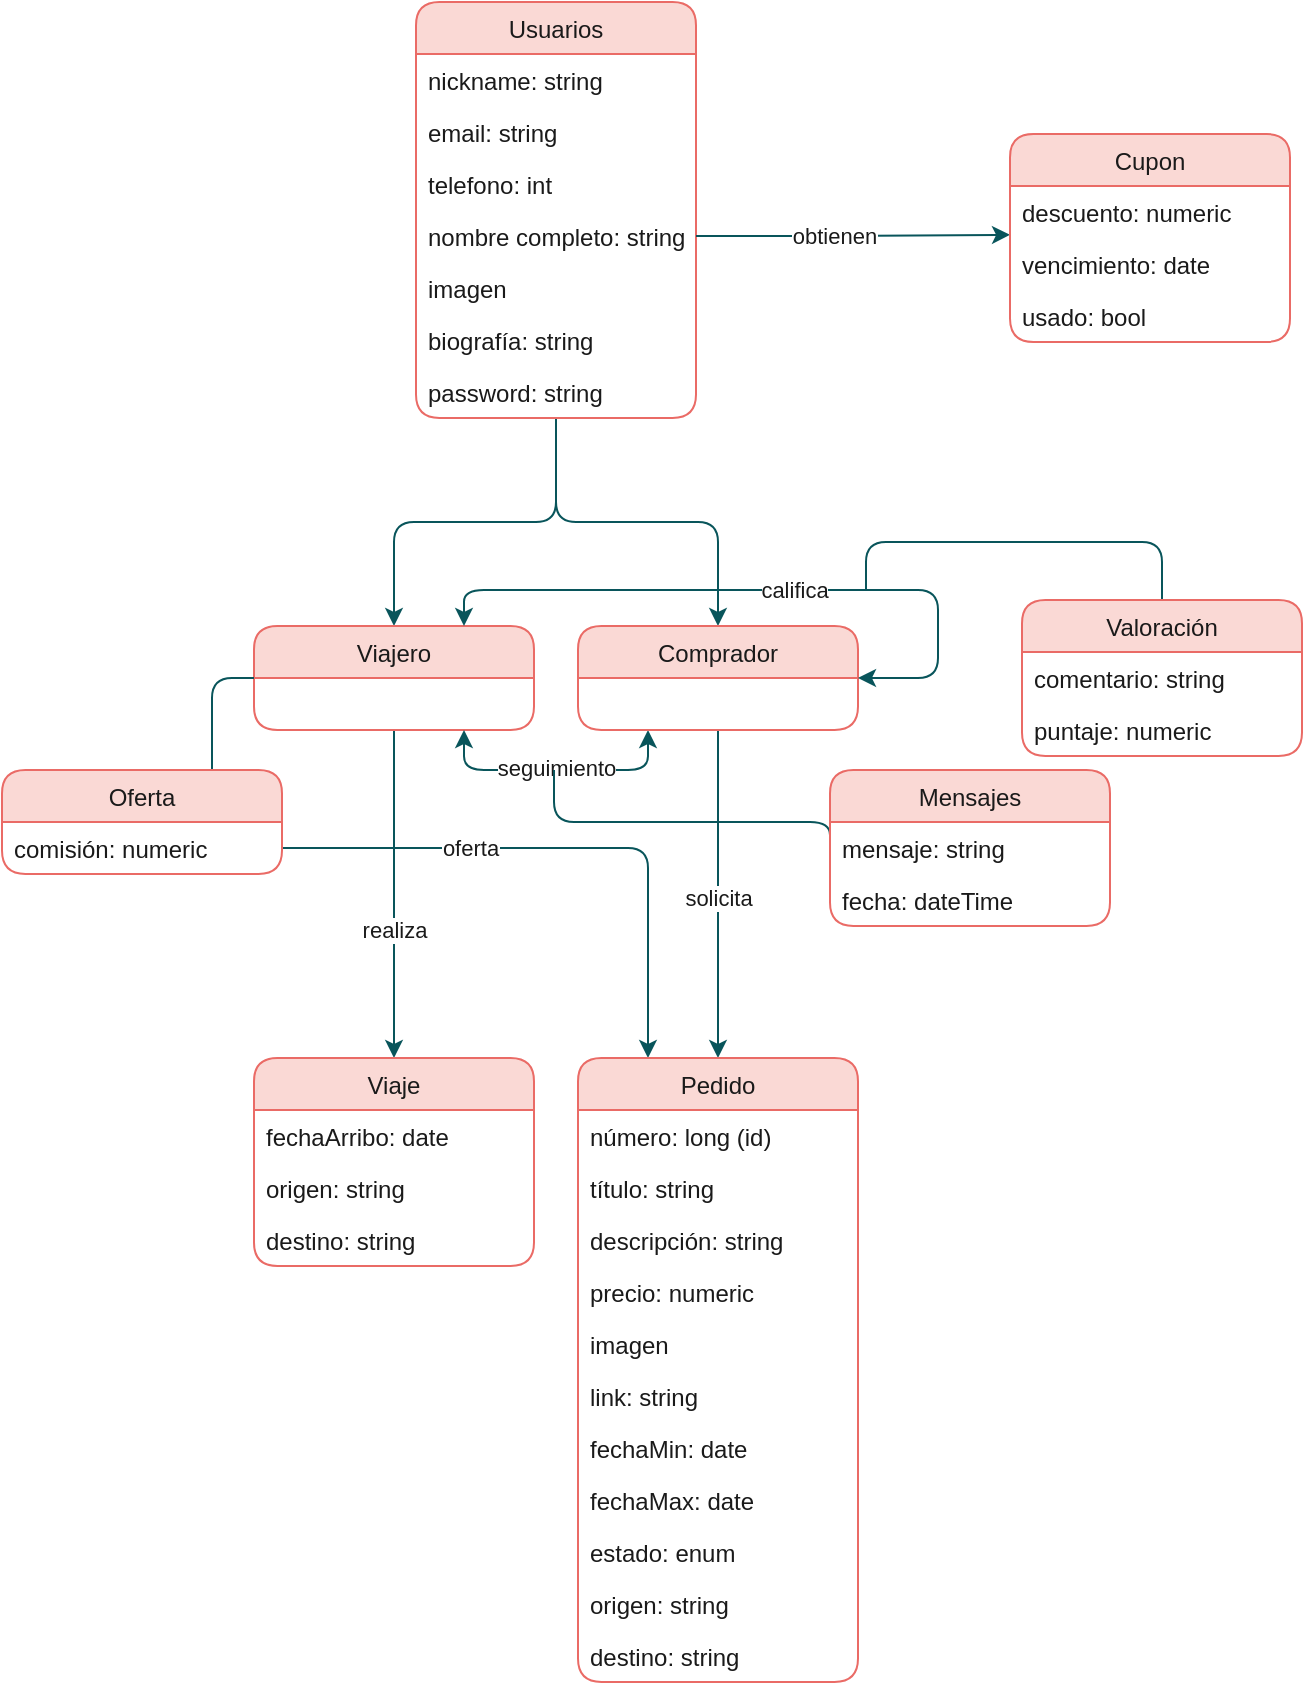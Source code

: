 <mxfile version="14.6.13" type="device"><diagram id="40CJmUTlfIHBzZYYU6fs" name="Página-1"><mxGraphModel dx="1024" dy="584" grid="1" gridSize="6" guides="1" tooltips="1" connect="1" arrows="1" fold="1" page="1" pageScale="1" pageWidth="827" pageHeight="1169" math="0" shadow="0"><root><mxCell id="0"/><mxCell id="1" parent="0"/><mxCell id="2UCOh7d8OM3ZatTD-2Bz-16" style="edgeStyle=orthogonalEdgeStyle;rounded=1;sketch=0;orthogonalLoop=1;jettySize=auto;html=1;entryX=0.5;entryY=0;entryDx=0;entryDy=0;fontColor=#1A1A1A;strokeColor=#09555B;" parent="1" source="2UCOh7d8OM3ZatTD-2Bz-2" target="2UCOh7d8OM3ZatTD-2Bz-8" edge="1"><mxGeometry relative="1" as="geometry"/></mxCell><mxCell id="2UCOh7d8OM3ZatTD-2Bz-17" style="edgeStyle=orthogonalEdgeStyle;rounded=1;sketch=0;orthogonalLoop=1;jettySize=auto;html=1;entryX=0.5;entryY=0;entryDx=0;entryDy=0;fontColor=#1A1A1A;strokeColor=#09555B;" parent="1" source="2UCOh7d8OM3ZatTD-2Bz-2" target="2UCOh7d8OM3ZatTD-2Bz-12" edge="1"><mxGeometry relative="1" as="geometry"/></mxCell><mxCell id="2UCOh7d8OM3ZatTD-2Bz-2" value="Usuarios" style="swimlane;fontStyle=0;childLayout=stackLayout;horizontal=1;startSize=26;horizontalStack=0;resizeParent=1;resizeParentMax=0;resizeLast=0;collapsible=1;marginBottom=0;fillColor=#FAD9D5;fontColor=#1A1A1A;rounded=1;strokeColor=#EA6B66;" parent="1" vertex="1"><mxGeometry x="243" y="12" width="140" height="208" as="geometry"/></mxCell><mxCell id="2UCOh7d8OM3ZatTD-2Bz-3" value="nickname: string" style="text;strokeColor=none;fillColor=none;align=left;verticalAlign=top;spacingLeft=4;spacingRight=4;overflow=hidden;rotatable=0;points=[[0,0.5],[1,0.5]];portConstraint=eastwest;fontColor=#1A1A1A;rounded=1;" parent="2UCOh7d8OM3ZatTD-2Bz-2" vertex="1"><mxGeometry y="26" width="140" height="26" as="geometry"/></mxCell><mxCell id="2UCOh7d8OM3ZatTD-2Bz-4" value="email: string" style="text;strokeColor=none;fillColor=none;align=left;verticalAlign=top;spacingLeft=4;spacingRight=4;overflow=hidden;rotatable=0;points=[[0,0.5],[1,0.5]];portConstraint=eastwest;fontColor=#1A1A1A;rounded=1;" parent="2UCOh7d8OM3ZatTD-2Bz-2" vertex="1"><mxGeometry y="52" width="140" height="26" as="geometry"/></mxCell><mxCell id="2UCOh7d8OM3ZatTD-2Bz-5" value="telefono: int" style="text;strokeColor=none;fillColor=none;align=left;verticalAlign=top;spacingLeft=4;spacingRight=4;overflow=hidden;rotatable=0;points=[[0,0.5],[1,0.5]];portConstraint=eastwest;fontColor=#1A1A1A;rounded=1;" parent="2UCOh7d8OM3ZatTD-2Bz-2" vertex="1"><mxGeometry y="78" width="140" height="26" as="geometry"/></mxCell><mxCell id="2UCOh7d8OM3ZatTD-2Bz-18" value="nombre completo: string" style="text;strokeColor=none;fillColor=none;align=left;verticalAlign=top;spacingLeft=4;spacingRight=4;overflow=hidden;rotatable=0;points=[[0,0.5],[1,0.5]];portConstraint=eastwest;fontColor=#1A1A1A;rounded=1;" parent="2UCOh7d8OM3ZatTD-2Bz-2" vertex="1"><mxGeometry y="104" width="140" height="26" as="geometry"/></mxCell><mxCell id="2UCOh7d8OM3ZatTD-2Bz-19" value="imagen" style="text;strokeColor=none;fillColor=none;align=left;verticalAlign=top;spacingLeft=4;spacingRight=4;overflow=hidden;rotatable=0;points=[[0,0.5],[1,0.5]];portConstraint=eastwest;fontColor=#1A1A1A;rounded=1;" parent="2UCOh7d8OM3ZatTD-2Bz-2" vertex="1"><mxGeometry y="130" width="140" height="26" as="geometry"/></mxCell><mxCell id="AmXSHyZXed4aSuYm27kE-13" value="biografía: string" style="text;strokeColor=none;fillColor=none;align=left;verticalAlign=top;spacingLeft=4;spacingRight=4;overflow=hidden;rotatable=0;points=[[0,0.5],[1,0.5]];portConstraint=eastwest;fontColor=#1A1A1A;rounded=1;" vertex="1" parent="2UCOh7d8OM3ZatTD-2Bz-2"><mxGeometry y="156" width="140" height="26" as="geometry"/></mxCell><mxCell id="2UCOh7d8OM3ZatTD-2Bz-20" value="password: string" style="text;strokeColor=none;fillColor=none;align=left;verticalAlign=top;spacingLeft=4;spacingRight=4;overflow=hidden;rotatable=0;points=[[0,0.5],[1,0.5]];portConstraint=eastwest;fontColor=#1A1A1A;rounded=1;" parent="2UCOh7d8OM3ZatTD-2Bz-2" vertex="1"><mxGeometry y="182" width="140" height="26" as="geometry"/></mxCell><mxCell id="2UCOh7d8OM3ZatTD-2Bz-43" style="edgeStyle=orthogonalEdgeStyle;rounded=1;sketch=0;orthogonalLoop=1;jettySize=auto;html=1;entryX=0.25;entryY=0;entryDx=0;entryDy=0;fontColor=#1A1A1A;exitX=1;exitY=0.5;exitDx=0;exitDy=0;strokeColor=#09555B;" parent="1" source="7H1uGbQ4bMpSaB6HXYsE-12" target="2UCOh7d8OM3ZatTD-2Bz-21" edge="1"><mxGeometry relative="1" as="geometry"><Array as="points"><mxPoint x="359" y="435"/></Array></mxGeometry></mxCell><mxCell id="2UCOh7d8OM3ZatTD-2Bz-44" value="oferta" style="edgeLabel;html=1;align=center;verticalAlign=middle;resizable=0;points=[];fontColor=#1A1A1A;" parent="2UCOh7d8OM3ZatTD-2Bz-43" vertex="1" connectable="0"><mxGeometry x="0.029" y="1" relative="1" as="geometry"><mxPoint x="-54" y="1" as="offset"/></mxGeometry></mxCell><mxCell id="2UCOh7d8OM3ZatTD-2Bz-45" style="edgeStyle=orthogonalEdgeStyle;rounded=1;sketch=0;orthogonalLoop=1;jettySize=auto;html=1;entryX=0.5;entryY=0;entryDx=0;entryDy=0;fontColor=#1A1A1A;strokeColor=#09555B;" parent="1" source="2UCOh7d8OM3ZatTD-2Bz-8" target="2UCOh7d8OM3ZatTD-2Bz-33" edge="1"><mxGeometry relative="1" as="geometry"/></mxCell><mxCell id="2UCOh7d8OM3ZatTD-2Bz-46" value="realiza" style="edgeLabel;html=1;align=center;verticalAlign=middle;resizable=0;points=[];fontColor=#1A1A1A;" parent="2UCOh7d8OM3ZatTD-2Bz-45" vertex="1" connectable="0"><mxGeometry x="0.211" relative="1" as="geometry"><mxPoint as="offset"/></mxGeometry></mxCell><mxCell id="2UCOh7d8OM3ZatTD-2Bz-8" value="Viajero" style="swimlane;fontStyle=0;childLayout=stackLayout;horizontal=1;startSize=26;horizontalStack=0;resizeParent=1;resizeParentMax=0;resizeLast=0;collapsible=1;marginBottom=0;fillColor=#FAD9D5;fontColor=#1A1A1A;rounded=1;strokeColor=#EA6B66;" parent="1" vertex="1"><mxGeometry x="162" y="324" width="140" height="52" as="geometry"/></mxCell><mxCell id="2UCOh7d8OM3ZatTD-2Bz-40" style="edgeStyle=orthogonalEdgeStyle;rounded=1;sketch=0;orthogonalLoop=1;jettySize=auto;html=1;entryX=0.5;entryY=0;entryDx=0;entryDy=0;fontColor=#1A1A1A;strokeColor=#09555B;" parent="1" source="2UCOh7d8OM3ZatTD-2Bz-12" target="2UCOh7d8OM3ZatTD-2Bz-21" edge="1"><mxGeometry relative="1" as="geometry"/></mxCell><mxCell id="2UCOh7d8OM3ZatTD-2Bz-42" value="solicita" style="edgeLabel;html=1;align=center;verticalAlign=middle;resizable=0;points=[];fontColor=#1A1A1A;" parent="2UCOh7d8OM3ZatTD-2Bz-40" vertex="1" connectable="0"><mxGeometry x="0.211" relative="1" as="geometry"><mxPoint y="-16" as="offset"/></mxGeometry></mxCell><mxCell id="7H1uGbQ4bMpSaB6HXYsE-2" style="edgeStyle=orthogonalEdgeStyle;curved=0;rounded=1;sketch=0;orthogonalLoop=1;jettySize=auto;html=1;exitX=0.25;exitY=1;exitDx=0;exitDy=0;entryX=0.75;entryY=1;entryDx=0;entryDy=0;fontColor=#1A1A1A;startArrow=classic;startFill=1;strokeColor=#09555B;" parent="1" source="2UCOh7d8OM3ZatTD-2Bz-12" target="2UCOh7d8OM3ZatTD-2Bz-8" edge="1"><mxGeometry relative="1" as="geometry"/></mxCell><mxCell id="7H1uGbQ4bMpSaB6HXYsE-3" value="seguimiento" style="edgeLabel;html=1;align=center;verticalAlign=middle;resizable=0;points=[];fontColor=#1A1A1A;" parent="7H1uGbQ4bMpSaB6HXYsE-2" vertex="1" connectable="0"><mxGeometry x="0.194" y="-1" relative="1" as="geometry"><mxPoint x="13" as="offset"/></mxGeometry></mxCell><mxCell id="2UCOh7d8OM3ZatTD-2Bz-12" value="Comprador" style="swimlane;fontStyle=0;childLayout=stackLayout;horizontal=1;startSize=26;horizontalStack=0;resizeParent=1;resizeParentMax=0;resizeLast=0;collapsible=1;marginBottom=0;fillColor=#FAD9D5;fontColor=#1A1A1A;rounded=1;strokeColor=#EA6B66;" parent="1" vertex="1"><mxGeometry x="324" y="324" width="140" height="52" as="geometry"/></mxCell><mxCell id="2UCOh7d8OM3ZatTD-2Bz-21" value="Pedido" style="swimlane;fontStyle=0;childLayout=stackLayout;horizontal=1;startSize=26;horizontalStack=0;resizeParent=1;resizeParentMax=0;resizeLast=0;collapsible=1;marginBottom=0;fillColor=#FAD9D5;fontColor=#1A1A1A;rounded=1;strokeColor=#EA6B66;" parent="1" vertex="1"><mxGeometry x="324" y="540" width="140" height="312" as="geometry"/></mxCell><mxCell id="2UCOh7d8OM3ZatTD-2Bz-22" value="número: long (id)" style="text;strokeColor=none;fillColor=none;align=left;verticalAlign=top;spacingLeft=4;spacingRight=4;overflow=hidden;rotatable=0;points=[[0,0.5],[1,0.5]];portConstraint=eastwest;fontColor=#1A1A1A;rounded=1;" parent="2UCOh7d8OM3ZatTD-2Bz-21" vertex="1"><mxGeometry y="26" width="140" height="26" as="geometry"/></mxCell><mxCell id="2UCOh7d8OM3ZatTD-2Bz-23" value="título: string" style="text;strokeColor=none;fillColor=none;align=left;verticalAlign=top;spacingLeft=4;spacingRight=4;overflow=hidden;rotatable=0;points=[[0,0.5],[1,0.5]];portConstraint=eastwest;fontColor=#1A1A1A;rounded=1;" parent="2UCOh7d8OM3ZatTD-2Bz-21" vertex="1"><mxGeometry y="52" width="140" height="26" as="geometry"/></mxCell><mxCell id="2UCOh7d8OM3ZatTD-2Bz-24" value="descripción: string" style="text;strokeColor=none;fillColor=none;align=left;verticalAlign=top;spacingLeft=4;spacingRight=4;overflow=hidden;rotatable=0;points=[[0,0.5],[1,0.5]];portConstraint=eastwest;fontColor=#1A1A1A;rounded=1;" parent="2UCOh7d8OM3ZatTD-2Bz-21" vertex="1"><mxGeometry y="78" width="140" height="26" as="geometry"/></mxCell><mxCell id="2UCOh7d8OM3ZatTD-2Bz-25" value="precio: numeric" style="text;strokeColor=none;fillColor=none;align=left;verticalAlign=top;spacingLeft=4;spacingRight=4;overflow=hidden;rotatable=0;points=[[0,0.5],[1,0.5]];portConstraint=eastwest;fontColor=#1A1A1A;rounded=1;" parent="2UCOh7d8OM3ZatTD-2Bz-21" vertex="1"><mxGeometry y="104" width="140" height="26" as="geometry"/></mxCell><mxCell id="2UCOh7d8OM3ZatTD-2Bz-26" value="imagen" style="text;strokeColor=none;fillColor=none;align=left;verticalAlign=top;spacingLeft=4;spacingRight=4;overflow=hidden;rotatable=0;points=[[0,0.5],[1,0.5]];portConstraint=eastwest;fontColor=#1A1A1A;rounded=1;" parent="2UCOh7d8OM3ZatTD-2Bz-21" vertex="1"><mxGeometry y="130" width="140" height="26" as="geometry"/></mxCell><mxCell id="2UCOh7d8OM3ZatTD-2Bz-27" value="link: string" style="text;strokeColor=none;fillColor=none;align=left;verticalAlign=top;spacingLeft=4;spacingRight=4;overflow=hidden;rotatable=0;points=[[0,0.5],[1,0.5]];portConstraint=eastwest;fontColor=#1A1A1A;rounded=1;" parent="2UCOh7d8OM3ZatTD-2Bz-21" vertex="1"><mxGeometry y="156" width="140" height="26" as="geometry"/></mxCell><mxCell id="2UCOh7d8OM3ZatTD-2Bz-28" value="fechaMin: date" style="text;strokeColor=none;fillColor=none;align=left;verticalAlign=top;spacingLeft=4;spacingRight=4;overflow=hidden;rotatable=0;points=[[0,0.5],[1,0.5]];portConstraint=eastwest;fontColor=#1A1A1A;rounded=1;" parent="2UCOh7d8OM3ZatTD-2Bz-21" vertex="1"><mxGeometry y="182" width="140" height="26" as="geometry"/></mxCell><mxCell id="AmXSHyZXed4aSuYm27kE-4" value="fechaMax: date" style="text;strokeColor=none;fillColor=none;align=left;verticalAlign=top;spacingLeft=4;spacingRight=4;overflow=hidden;rotatable=0;points=[[0,0.5],[1,0.5]];portConstraint=eastwest;fontColor=#1A1A1A;rounded=1;" vertex="1" parent="2UCOh7d8OM3ZatTD-2Bz-21"><mxGeometry y="208" width="140" height="26" as="geometry"/></mxCell><mxCell id="2UCOh7d8OM3ZatTD-2Bz-37" value="estado: enum" style="text;strokeColor=none;fillColor=none;align=left;verticalAlign=top;spacingLeft=4;spacingRight=4;overflow=hidden;rotatable=0;points=[[0,0.5],[1,0.5]];portConstraint=eastwest;fontColor=#1A1A1A;rounded=1;" parent="2UCOh7d8OM3ZatTD-2Bz-21" vertex="1"><mxGeometry y="234" width="140" height="26" as="geometry"/></mxCell><mxCell id="AmXSHyZXed4aSuYm27kE-5" value="origen: string" style="text;strokeColor=none;fillColor=none;align=left;verticalAlign=top;spacingLeft=4;spacingRight=4;overflow=hidden;rotatable=0;points=[[0,0.5],[1,0.5]];portConstraint=eastwest;fontColor=#1A1A1A;rounded=1;" vertex="1" parent="2UCOh7d8OM3ZatTD-2Bz-21"><mxGeometry y="260" width="140" height="26" as="geometry"/></mxCell><mxCell id="AmXSHyZXed4aSuYm27kE-6" value="destino: string" style="text;strokeColor=none;fillColor=none;align=left;verticalAlign=top;spacingLeft=4;spacingRight=4;overflow=hidden;rotatable=0;points=[[0,0.5],[1,0.5]];portConstraint=eastwest;fontColor=#1A1A1A;rounded=1;" vertex="1" parent="2UCOh7d8OM3ZatTD-2Bz-21"><mxGeometry y="286" width="140" height="26" as="geometry"/></mxCell><mxCell id="2UCOh7d8OM3ZatTD-2Bz-33" value="Viaje" style="swimlane;fontStyle=0;childLayout=stackLayout;horizontal=1;startSize=26;horizontalStack=0;resizeParent=1;resizeParentMax=0;resizeLast=0;collapsible=1;marginBottom=0;fillColor=#FAD9D5;fontColor=#1A1A1A;rounded=1;strokeColor=#EA6B66;" parent="1" vertex="1"><mxGeometry x="162" y="540" width="140" height="104" as="geometry"/></mxCell><mxCell id="AmXSHyZXed4aSuYm27kE-2" value="fechaArribo: date" style="text;strokeColor=none;fillColor=none;align=left;verticalAlign=top;spacingLeft=4;spacingRight=4;overflow=hidden;rotatable=0;points=[[0,0.5],[1,0.5]];portConstraint=eastwest;fontColor=#1A1A1A;rounded=1;" vertex="1" parent="2UCOh7d8OM3ZatTD-2Bz-33"><mxGeometry y="26" width="140" height="26" as="geometry"/></mxCell><mxCell id="AmXSHyZXed4aSuYm27kE-3" value="origen: string" style="text;strokeColor=none;fillColor=none;align=left;verticalAlign=top;spacingLeft=4;spacingRight=4;overflow=hidden;rotatable=0;points=[[0,0.5],[1,0.5]];portConstraint=eastwest;fontColor=#1A1A1A;rounded=1;" vertex="1" parent="2UCOh7d8OM3ZatTD-2Bz-33"><mxGeometry y="52" width="140" height="26" as="geometry"/></mxCell><mxCell id="2UCOh7d8OM3ZatTD-2Bz-36" value="destino: string" style="text;strokeColor=none;fillColor=none;align=left;verticalAlign=top;spacingLeft=4;spacingRight=4;overflow=hidden;rotatable=0;points=[[0,0.5],[1,0.5]];portConstraint=eastwest;fontColor=#1A1A1A;rounded=1;" parent="2UCOh7d8OM3ZatTD-2Bz-33" vertex="1"><mxGeometry y="78" width="140" height="26" as="geometry"/></mxCell><mxCell id="2UCOh7d8OM3ZatTD-2Bz-52" style="edgeStyle=orthogonalEdgeStyle;rounded=1;sketch=0;orthogonalLoop=1;jettySize=auto;html=1;exitX=1;exitY=0.5;exitDx=0;exitDy=0;entryX=0;entryY=0.938;entryDx=0;entryDy=0;fontColor=#1A1A1A;strokeColor=#09555B;entryPerimeter=0;" parent="1" source="2UCOh7d8OM3ZatTD-2Bz-18" target="2UCOh7d8OM3ZatTD-2Bz-57" edge="1"><mxGeometry relative="1" as="geometry"><mxPoint x="483" y="223" as="targetPoint"/></mxGeometry></mxCell><mxCell id="2UCOh7d8OM3ZatTD-2Bz-53" value="obtienen" style="edgeLabel;html=1;align=center;verticalAlign=middle;resizable=0;points=[];fontColor=#1A1A1A;" parent="2UCOh7d8OM3ZatTD-2Bz-52" vertex="1" connectable="0"><mxGeometry x="-0.232" relative="1" as="geometry"><mxPoint x="8" as="offset"/></mxGeometry></mxCell><mxCell id="2UCOh7d8OM3ZatTD-2Bz-56" value="Cupon" style="swimlane;fontStyle=0;childLayout=stackLayout;horizontal=1;startSize=26;horizontalStack=0;resizeParent=1;resizeParentMax=0;resizeLast=0;collapsible=1;marginBottom=0;fillColor=#FAD9D5;fontColor=#1A1A1A;rounded=1;strokeColor=#EA6B66;" parent="1" vertex="1"><mxGeometry x="540" y="78" width="140" height="104" as="geometry"/></mxCell><mxCell id="2UCOh7d8OM3ZatTD-2Bz-57" value="descuento: numeric" style="text;strokeColor=none;fillColor=none;align=left;verticalAlign=top;spacingLeft=4;spacingRight=4;overflow=hidden;rotatable=0;points=[[0,0.5],[1,0.5]];portConstraint=eastwest;fontColor=#1A1A1A;rounded=1;" parent="2UCOh7d8OM3ZatTD-2Bz-56" vertex="1"><mxGeometry y="26" width="140" height="26" as="geometry"/></mxCell><mxCell id="2UCOh7d8OM3ZatTD-2Bz-58" value="vencimiento: date" style="text;strokeColor=none;fillColor=none;align=left;verticalAlign=top;spacingLeft=4;spacingRight=4;overflow=hidden;rotatable=0;points=[[0,0.5],[1,0.5]];portConstraint=eastwest;fontColor=#1A1A1A;rounded=1;" parent="2UCOh7d8OM3ZatTD-2Bz-56" vertex="1"><mxGeometry y="52" width="140" height="26" as="geometry"/></mxCell><mxCell id="AmXSHyZXed4aSuYm27kE-1" value="usado: bool" style="text;strokeColor=none;fillColor=none;align=left;verticalAlign=top;spacingLeft=4;spacingRight=4;overflow=hidden;rotatable=0;points=[[0,0.5],[1,0.5]];portConstraint=eastwest;fontColor=#1A1A1A;rounded=1;" vertex="1" parent="2UCOh7d8OM3ZatTD-2Bz-56"><mxGeometry y="78" width="140" height="26" as="geometry"/></mxCell><mxCell id="2UCOh7d8OM3ZatTD-2Bz-68" style="edgeStyle=orthogonalEdgeStyle;rounded=1;sketch=0;orthogonalLoop=1;jettySize=auto;html=1;fontColor=#1A1A1A;endArrow=none;endFill=0;exitX=0.5;exitY=0;exitDx=0;exitDy=0;strokeColor=#09555B;" parent="1" source="2UCOh7d8OM3ZatTD-2Bz-65" edge="1"><mxGeometry relative="1" as="geometry"><mxPoint x="468" y="306" as="targetPoint"/><Array as="points"><mxPoint x="616" y="282"/><mxPoint x="468" y="282"/></Array></mxGeometry></mxCell><mxCell id="2UCOh7d8OM3ZatTD-2Bz-65" value="Valoración" style="swimlane;fontStyle=0;childLayout=stackLayout;horizontal=1;startSize=26;horizontalStack=0;resizeParent=1;resizeParentMax=0;resizeLast=0;collapsible=1;marginBottom=0;fillColor=#FAD9D5;fontColor=#1A1A1A;rounded=1;strokeColor=#EA6B66;" parent="1" vertex="1"><mxGeometry x="546" y="311" width="140" height="78" as="geometry"/></mxCell><mxCell id="2UCOh7d8OM3ZatTD-2Bz-66" value="comentario: string" style="text;strokeColor=none;fillColor=none;align=left;verticalAlign=top;spacingLeft=4;spacingRight=4;overflow=hidden;rotatable=0;points=[[0,0.5],[1,0.5]];portConstraint=eastwest;fontColor=#1A1A1A;rounded=1;" parent="2UCOh7d8OM3ZatTD-2Bz-65" vertex="1"><mxGeometry y="26" width="140" height="26" as="geometry"/></mxCell><mxCell id="7H1uGbQ4bMpSaB6HXYsE-6" value="puntaje: numeric" style="text;strokeColor=none;fillColor=none;align=left;verticalAlign=top;spacingLeft=4;spacingRight=4;overflow=hidden;rotatable=0;points=[[0,0.5],[1,0.5]];portConstraint=eastwest;fontColor=#1A1A1A;rounded=1;" parent="2UCOh7d8OM3ZatTD-2Bz-65" vertex="1"><mxGeometry y="52" width="140" height="26" as="geometry"/></mxCell><mxCell id="2UCOh7d8OM3ZatTD-2Bz-38" style="edgeStyle=orthogonalEdgeStyle;rounded=1;sketch=0;orthogonalLoop=1;jettySize=auto;html=1;exitX=1;exitY=0.5;exitDx=0;exitDy=0;fontColor=#1A1A1A;entryX=0.75;entryY=0;entryDx=0;entryDy=0;startArrow=classic;startFill=1;strokeColor=#09555B;" parent="1" source="2UCOh7d8OM3ZatTD-2Bz-12" target="2UCOh7d8OM3ZatTD-2Bz-8" edge="1"><mxGeometry relative="1" as="geometry"><mxPoint x="381" y="119" as="targetPoint"/><Array as="points"><mxPoint x="504" y="350"/><mxPoint x="504" y="306"/><mxPoint x="267" y="306"/></Array></mxGeometry></mxCell><mxCell id="2UCOh7d8OM3ZatTD-2Bz-39" value="califica" style="edgeLabel;html=1;align=center;verticalAlign=middle;resizable=0;points=[];fontColor=#1A1A1A;" parent="2UCOh7d8OM3ZatTD-2Bz-38" vertex="1" connectable="0"><mxGeometry x="0.389" y="1" relative="1" as="geometry"><mxPoint x="79" y="-1" as="offset"/></mxGeometry></mxCell><mxCell id="7H1uGbQ4bMpSaB6HXYsE-14" style="edgeStyle=orthogonalEdgeStyle;curved=0;rounded=1;sketch=0;orthogonalLoop=1;jettySize=auto;html=1;exitX=0.75;exitY=0;exitDx=0;exitDy=0;entryX=0;entryY=0.5;entryDx=0;entryDy=0;fontColor=#1A1A1A;startArrow=none;startFill=0;endArrow=none;endFill=0;strokeColor=#09555B;" parent="1" source="7H1uGbQ4bMpSaB6HXYsE-11" target="2UCOh7d8OM3ZatTD-2Bz-8" edge="1"><mxGeometry relative="1" as="geometry"/></mxCell><mxCell id="7H1uGbQ4bMpSaB6HXYsE-11" value="Oferta" style="swimlane;fontStyle=0;childLayout=stackLayout;horizontal=1;startSize=26;horizontalStack=0;resizeParent=1;resizeParentMax=0;resizeLast=0;collapsible=1;marginBottom=0;fillColor=#FAD9D5;fontColor=#1A1A1A;rounded=1;strokeColor=#EA6B66;" parent="1" vertex="1"><mxGeometry x="36" y="396" width="140" height="52" as="geometry"/></mxCell><mxCell id="7H1uGbQ4bMpSaB6HXYsE-12" value="comisión: numeric" style="text;strokeColor=none;fillColor=none;align=left;verticalAlign=top;spacingLeft=4;spacingRight=4;overflow=hidden;rotatable=0;points=[[0,0.5],[1,0.5]];portConstraint=eastwest;fontColor=#1A1A1A;rounded=1;" parent="7H1uGbQ4bMpSaB6HXYsE-11" vertex="1"><mxGeometry y="26" width="140" height="26" as="geometry"/></mxCell><mxCell id="AmXSHyZXed4aSuYm27kE-11" style="edgeStyle=orthogonalEdgeStyle;curved=0;rounded=1;sketch=0;orthogonalLoop=1;jettySize=auto;html=1;exitX=0;exitY=0.5;exitDx=0;exitDy=0;fontColor=#1A1A1A;strokeColor=#09555B;endArrow=none;endFill=0;" edge="1" parent="1" source="AmXSHyZXed4aSuYm27kE-7"><mxGeometry relative="1" as="geometry"><mxPoint x="312" y="396" as="targetPoint"/><Array as="points"><mxPoint x="312" y="422"/></Array></mxGeometry></mxCell><mxCell id="AmXSHyZXed4aSuYm27kE-7" value="Mensajes" style="swimlane;fontStyle=0;childLayout=stackLayout;horizontal=1;startSize=26;horizontalStack=0;resizeParent=1;resizeParentMax=0;resizeLast=0;collapsible=1;marginBottom=0;fillColor=#FAD9D5;fontColor=#1A1A1A;rounded=1;strokeColor=#EA6B66;" vertex="1" parent="1"><mxGeometry x="450" y="396" width="140" height="78" as="geometry"/></mxCell><mxCell id="AmXSHyZXed4aSuYm27kE-8" value="mensaje: string" style="text;strokeColor=none;fillColor=none;align=left;verticalAlign=top;spacingLeft=4;spacingRight=4;overflow=hidden;rotatable=0;points=[[0,0.5],[1,0.5]];portConstraint=eastwest;fontColor=#1A1A1A;rounded=1;" vertex="1" parent="AmXSHyZXed4aSuYm27kE-7"><mxGeometry y="26" width="140" height="26" as="geometry"/></mxCell><mxCell id="AmXSHyZXed4aSuYm27kE-14" value="fecha: dateTime" style="text;strokeColor=none;fillColor=none;align=left;verticalAlign=top;spacingLeft=4;spacingRight=4;overflow=hidden;rotatable=0;points=[[0,0.5],[1,0.5]];portConstraint=eastwest;fontColor=#1A1A1A;rounded=1;" vertex="1" parent="AmXSHyZXed4aSuYm27kE-7"><mxGeometry y="52" width="140" height="26" as="geometry"/></mxCell></root></mxGraphModel></diagram></mxfile>